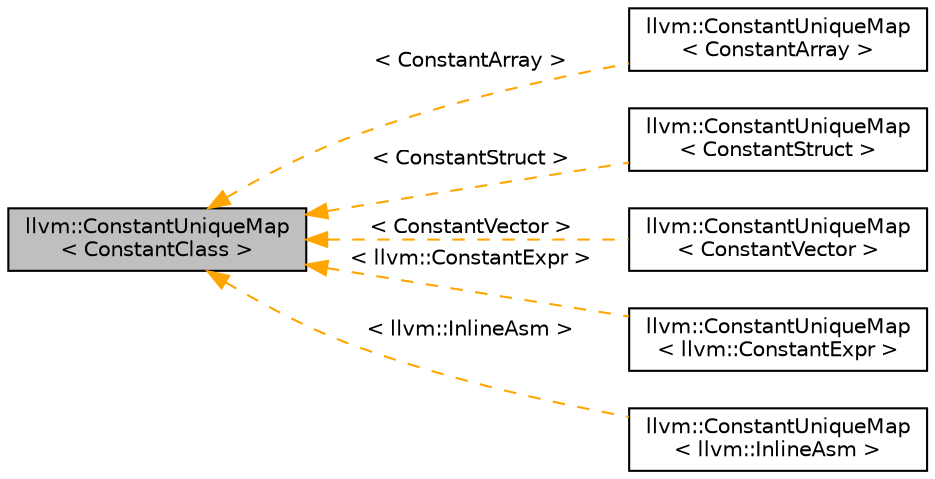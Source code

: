 digraph "llvm::ConstantUniqueMap&lt; ConstantClass &gt;"
{
 // LATEX_PDF_SIZE
  bgcolor="transparent";
  edge [fontname="Helvetica",fontsize="10",labelfontname="Helvetica",labelfontsize="10"];
  node [fontname="Helvetica",fontsize="10",shape="box"];
  rankdir="LR";
  Node1 [label="llvm::ConstantUniqueMap\l\< ConstantClass \>",height=0.2,width=0.4,color="black", fillcolor="grey75", style="filled", fontcolor="black",tooltip=" "];
  Node1 -> Node2 [dir="back",color="orange",fontsize="10",style="dashed",label=" \< ConstantArray \>" ,fontname="Helvetica"];
  Node2 [label="llvm::ConstantUniqueMap\l\< ConstantArray \>",height=0.2,width=0.4,color="black",URL="$classllvm_1_1ConstantUniqueMap.html",tooltip=" "];
  Node1 -> Node3 [dir="back",color="orange",fontsize="10",style="dashed",label=" \< ConstantStruct \>" ,fontname="Helvetica"];
  Node3 [label="llvm::ConstantUniqueMap\l\< ConstantStruct \>",height=0.2,width=0.4,color="black",URL="$classllvm_1_1ConstantUniqueMap.html",tooltip=" "];
  Node1 -> Node4 [dir="back",color="orange",fontsize="10",style="dashed",label=" \< ConstantVector \>" ,fontname="Helvetica"];
  Node4 [label="llvm::ConstantUniqueMap\l\< ConstantVector \>",height=0.2,width=0.4,color="black",URL="$classllvm_1_1ConstantUniqueMap.html",tooltip=" "];
  Node1 -> Node5 [dir="back",color="orange",fontsize="10",style="dashed",label=" \< llvm::ConstantExpr \>" ,fontname="Helvetica"];
  Node5 [label="llvm::ConstantUniqueMap\l\< llvm::ConstantExpr \>",height=0.2,width=0.4,color="black",URL="$classllvm_1_1ConstantUniqueMap.html",tooltip=" "];
  Node1 -> Node6 [dir="back",color="orange",fontsize="10",style="dashed",label=" \< llvm::InlineAsm \>" ,fontname="Helvetica"];
  Node6 [label="llvm::ConstantUniqueMap\l\< llvm::InlineAsm \>",height=0.2,width=0.4,color="black",URL="$classllvm_1_1ConstantUniqueMap.html",tooltip=" "];
}
